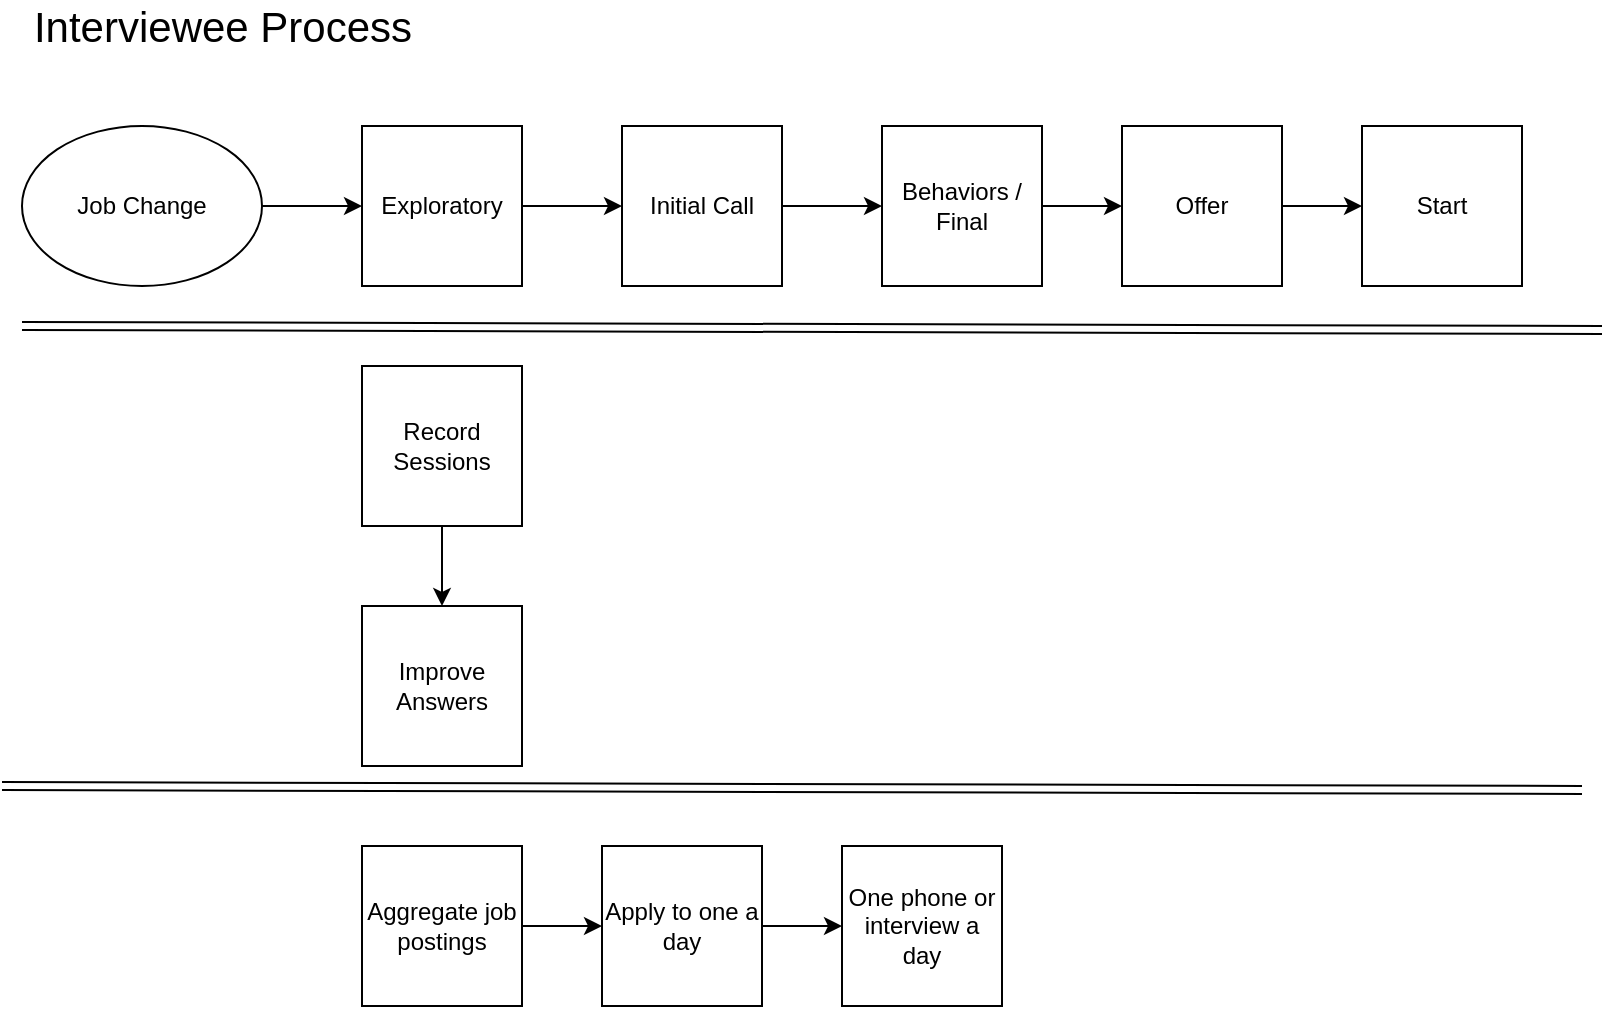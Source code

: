 <mxfile version="12.5.1" type="device"><diagram id="_bn8WWCLmbX-XjozJLd3" name="Page-1"><mxGraphModel dx="849" dy="620" grid="1" gridSize="10" guides="1" tooltips="1" connect="1" arrows="1" fold="1" page="1" pageScale="1" pageWidth="850" pageHeight="1100" math="0" shadow="0"><root><mxCell id="0"/><mxCell id="1" parent="0"/><mxCell id="-NgYwaz6iWEgfPHJn-nX-2" style="edgeStyle=orthogonalEdgeStyle;rounded=0;orthogonalLoop=1;jettySize=auto;html=1;exitX=1;exitY=0.5;exitDx=0;exitDy=0;" edge="1" parent="1" source="-NgYwaz6iWEgfPHJn-nX-1"><mxGeometry relative="1" as="geometry"><mxPoint x="210" y="220" as="targetPoint"/></mxGeometry></mxCell><mxCell id="-NgYwaz6iWEgfPHJn-nX-1" value="Job Change" style="ellipse;whiteSpace=wrap;html=1;" vertex="1" parent="1"><mxGeometry x="40" y="180" width="120" height="80" as="geometry"/></mxCell><mxCell id="-NgYwaz6iWEgfPHJn-nX-4" style="edgeStyle=orthogonalEdgeStyle;rounded=0;orthogonalLoop=1;jettySize=auto;html=1;exitX=1;exitY=0.5;exitDx=0;exitDy=0;" edge="1" parent="1" source="-NgYwaz6iWEgfPHJn-nX-3"><mxGeometry relative="1" as="geometry"><mxPoint x="340" y="220" as="targetPoint"/></mxGeometry></mxCell><mxCell id="-NgYwaz6iWEgfPHJn-nX-3" value="Exploratory" style="whiteSpace=wrap;html=1;aspect=fixed;" vertex="1" parent="1"><mxGeometry x="210" y="180" width="80" height="80" as="geometry"/></mxCell><mxCell id="-NgYwaz6iWEgfPHJn-nX-6" style="edgeStyle=orthogonalEdgeStyle;rounded=0;orthogonalLoop=1;jettySize=auto;html=1;exitX=1;exitY=0.5;exitDx=0;exitDy=0;" edge="1" parent="1" source="-NgYwaz6iWEgfPHJn-nX-5"><mxGeometry relative="1" as="geometry"><mxPoint x="470" y="220" as="targetPoint"/></mxGeometry></mxCell><mxCell id="-NgYwaz6iWEgfPHJn-nX-5" value="Initial Call" style="whiteSpace=wrap;html=1;aspect=fixed;" vertex="1" parent="1"><mxGeometry x="340" y="180" width="80" height="80" as="geometry"/></mxCell><mxCell id="-NgYwaz6iWEgfPHJn-nX-8" style="edgeStyle=orthogonalEdgeStyle;rounded=0;orthogonalLoop=1;jettySize=auto;html=1;exitX=1;exitY=0.5;exitDx=0;exitDy=0;" edge="1" parent="1" source="-NgYwaz6iWEgfPHJn-nX-7"><mxGeometry relative="1" as="geometry"><mxPoint x="590" y="220" as="targetPoint"/></mxGeometry></mxCell><mxCell id="-NgYwaz6iWEgfPHJn-nX-7" value="Behaviors / Final" style="whiteSpace=wrap;html=1;aspect=fixed;" vertex="1" parent="1"><mxGeometry x="470" y="180" width="80" height="80" as="geometry"/></mxCell><mxCell id="-NgYwaz6iWEgfPHJn-nX-10" style="edgeStyle=orthogonalEdgeStyle;rounded=0;orthogonalLoop=1;jettySize=auto;html=1;exitX=1;exitY=0.5;exitDx=0;exitDy=0;" edge="1" parent="1" source="-NgYwaz6iWEgfPHJn-nX-9"><mxGeometry relative="1" as="geometry"><mxPoint x="710" y="220" as="targetPoint"/></mxGeometry></mxCell><mxCell id="-NgYwaz6iWEgfPHJn-nX-9" value="Offer" style="whiteSpace=wrap;html=1;aspect=fixed;" vertex="1" parent="1"><mxGeometry x="590" y="180" width="80" height="80" as="geometry"/></mxCell><mxCell id="-NgYwaz6iWEgfPHJn-nX-11" value="Start" style="whiteSpace=wrap;html=1;aspect=fixed;" vertex="1" parent="1"><mxGeometry x="710" y="180" width="80" height="80" as="geometry"/></mxCell><mxCell id="-NgYwaz6iWEgfPHJn-nX-12" value="&lt;font style=&quot;font-size: 21px&quot;&gt;Interviewee Process&lt;/font&gt;" style="text;html=1;align=center;verticalAlign=middle;resizable=0;points=[];autosize=1;" vertex="1" parent="1"><mxGeometry x="40" y="120" width="200" height="20" as="geometry"/></mxCell><mxCell id="-NgYwaz6iWEgfPHJn-nX-14" style="edgeStyle=orthogonalEdgeStyle;rounded=0;orthogonalLoop=1;jettySize=auto;html=1;exitX=0.5;exitY=1;exitDx=0;exitDy=0;" edge="1" parent="1" source="-NgYwaz6iWEgfPHJn-nX-13"><mxGeometry relative="1" as="geometry"><mxPoint x="250" y="420" as="targetPoint"/></mxGeometry></mxCell><mxCell id="-NgYwaz6iWEgfPHJn-nX-13" value="Record Sessions" style="whiteSpace=wrap;html=1;aspect=fixed;" vertex="1" parent="1"><mxGeometry x="210" y="300" width="80" height="80" as="geometry"/></mxCell><mxCell id="-NgYwaz6iWEgfPHJn-nX-15" value="Improve Answers" style="whiteSpace=wrap;html=1;aspect=fixed;" vertex="1" parent="1"><mxGeometry x="210" y="420" width="80" height="80" as="geometry"/></mxCell><mxCell id="-NgYwaz6iWEgfPHJn-nX-16" value="" style="shape=link;html=1;" edge="1" parent="1"><mxGeometry width="50" height="50" relative="1" as="geometry"><mxPoint x="40" y="280" as="sourcePoint"/><mxPoint x="830" y="282" as="targetPoint"/></mxGeometry></mxCell><mxCell id="-NgYwaz6iWEgfPHJn-nX-17" value="" style="shape=link;html=1;" edge="1" parent="1"><mxGeometry width="50" height="50" relative="1" as="geometry"><mxPoint x="30" y="510" as="sourcePoint"/><mxPoint x="820" y="512" as="targetPoint"/></mxGeometry></mxCell><mxCell id="-NgYwaz6iWEgfPHJn-nX-19" style="edgeStyle=orthogonalEdgeStyle;rounded=0;orthogonalLoop=1;jettySize=auto;html=1;" edge="1" parent="1" source="-NgYwaz6iWEgfPHJn-nX-18"><mxGeometry relative="1" as="geometry"><mxPoint x="330" y="580" as="targetPoint"/></mxGeometry></mxCell><mxCell id="-NgYwaz6iWEgfPHJn-nX-18" value="Aggregate job postings" style="whiteSpace=wrap;html=1;aspect=fixed;" vertex="1" parent="1"><mxGeometry x="210" y="540" width="80" height="80" as="geometry"/></mxCell><mxCell id="-NgYwaz6iWEgfPHJn-nX-21" style="edgeStyle=orthogonalEdgeStyle;rounded=0;orthogonalLoop=1;jettySize=auto;html=1;exitX=1;exitY=0.5;exitDx=0;exitDy=0;" edge="1" parent="1" source="-NgYwaz6iWEgfPHJn-nX-20"><mxGeometry relative="1" as="geometry"><mxPoint x="450" y="580" as="targetPoint"/></mxGeometry></mxCell><mxCell id="-NgYwaz6iWEgfPHJn-nX-20" value="Apply to one a day" style="whiteSpace=wrap;html=1;aspect=fixed;" vertex="1" parent="1"><mxGeometry x="330" y="540" width="80" height="80" as="geometry"/></mxCell><mxCell id="-NgYwaz6iWEgfPHJn-nX-22" value="One phone or interview a day" style="whiteSpace=wrap;html=1;aspect=fixed;" vertex="1" parent="1"><mxGeometry x="450" y="540" width="80" height="80" as="geometry"/></mxCell></root></mxGraphModel></diagram></mxfile>